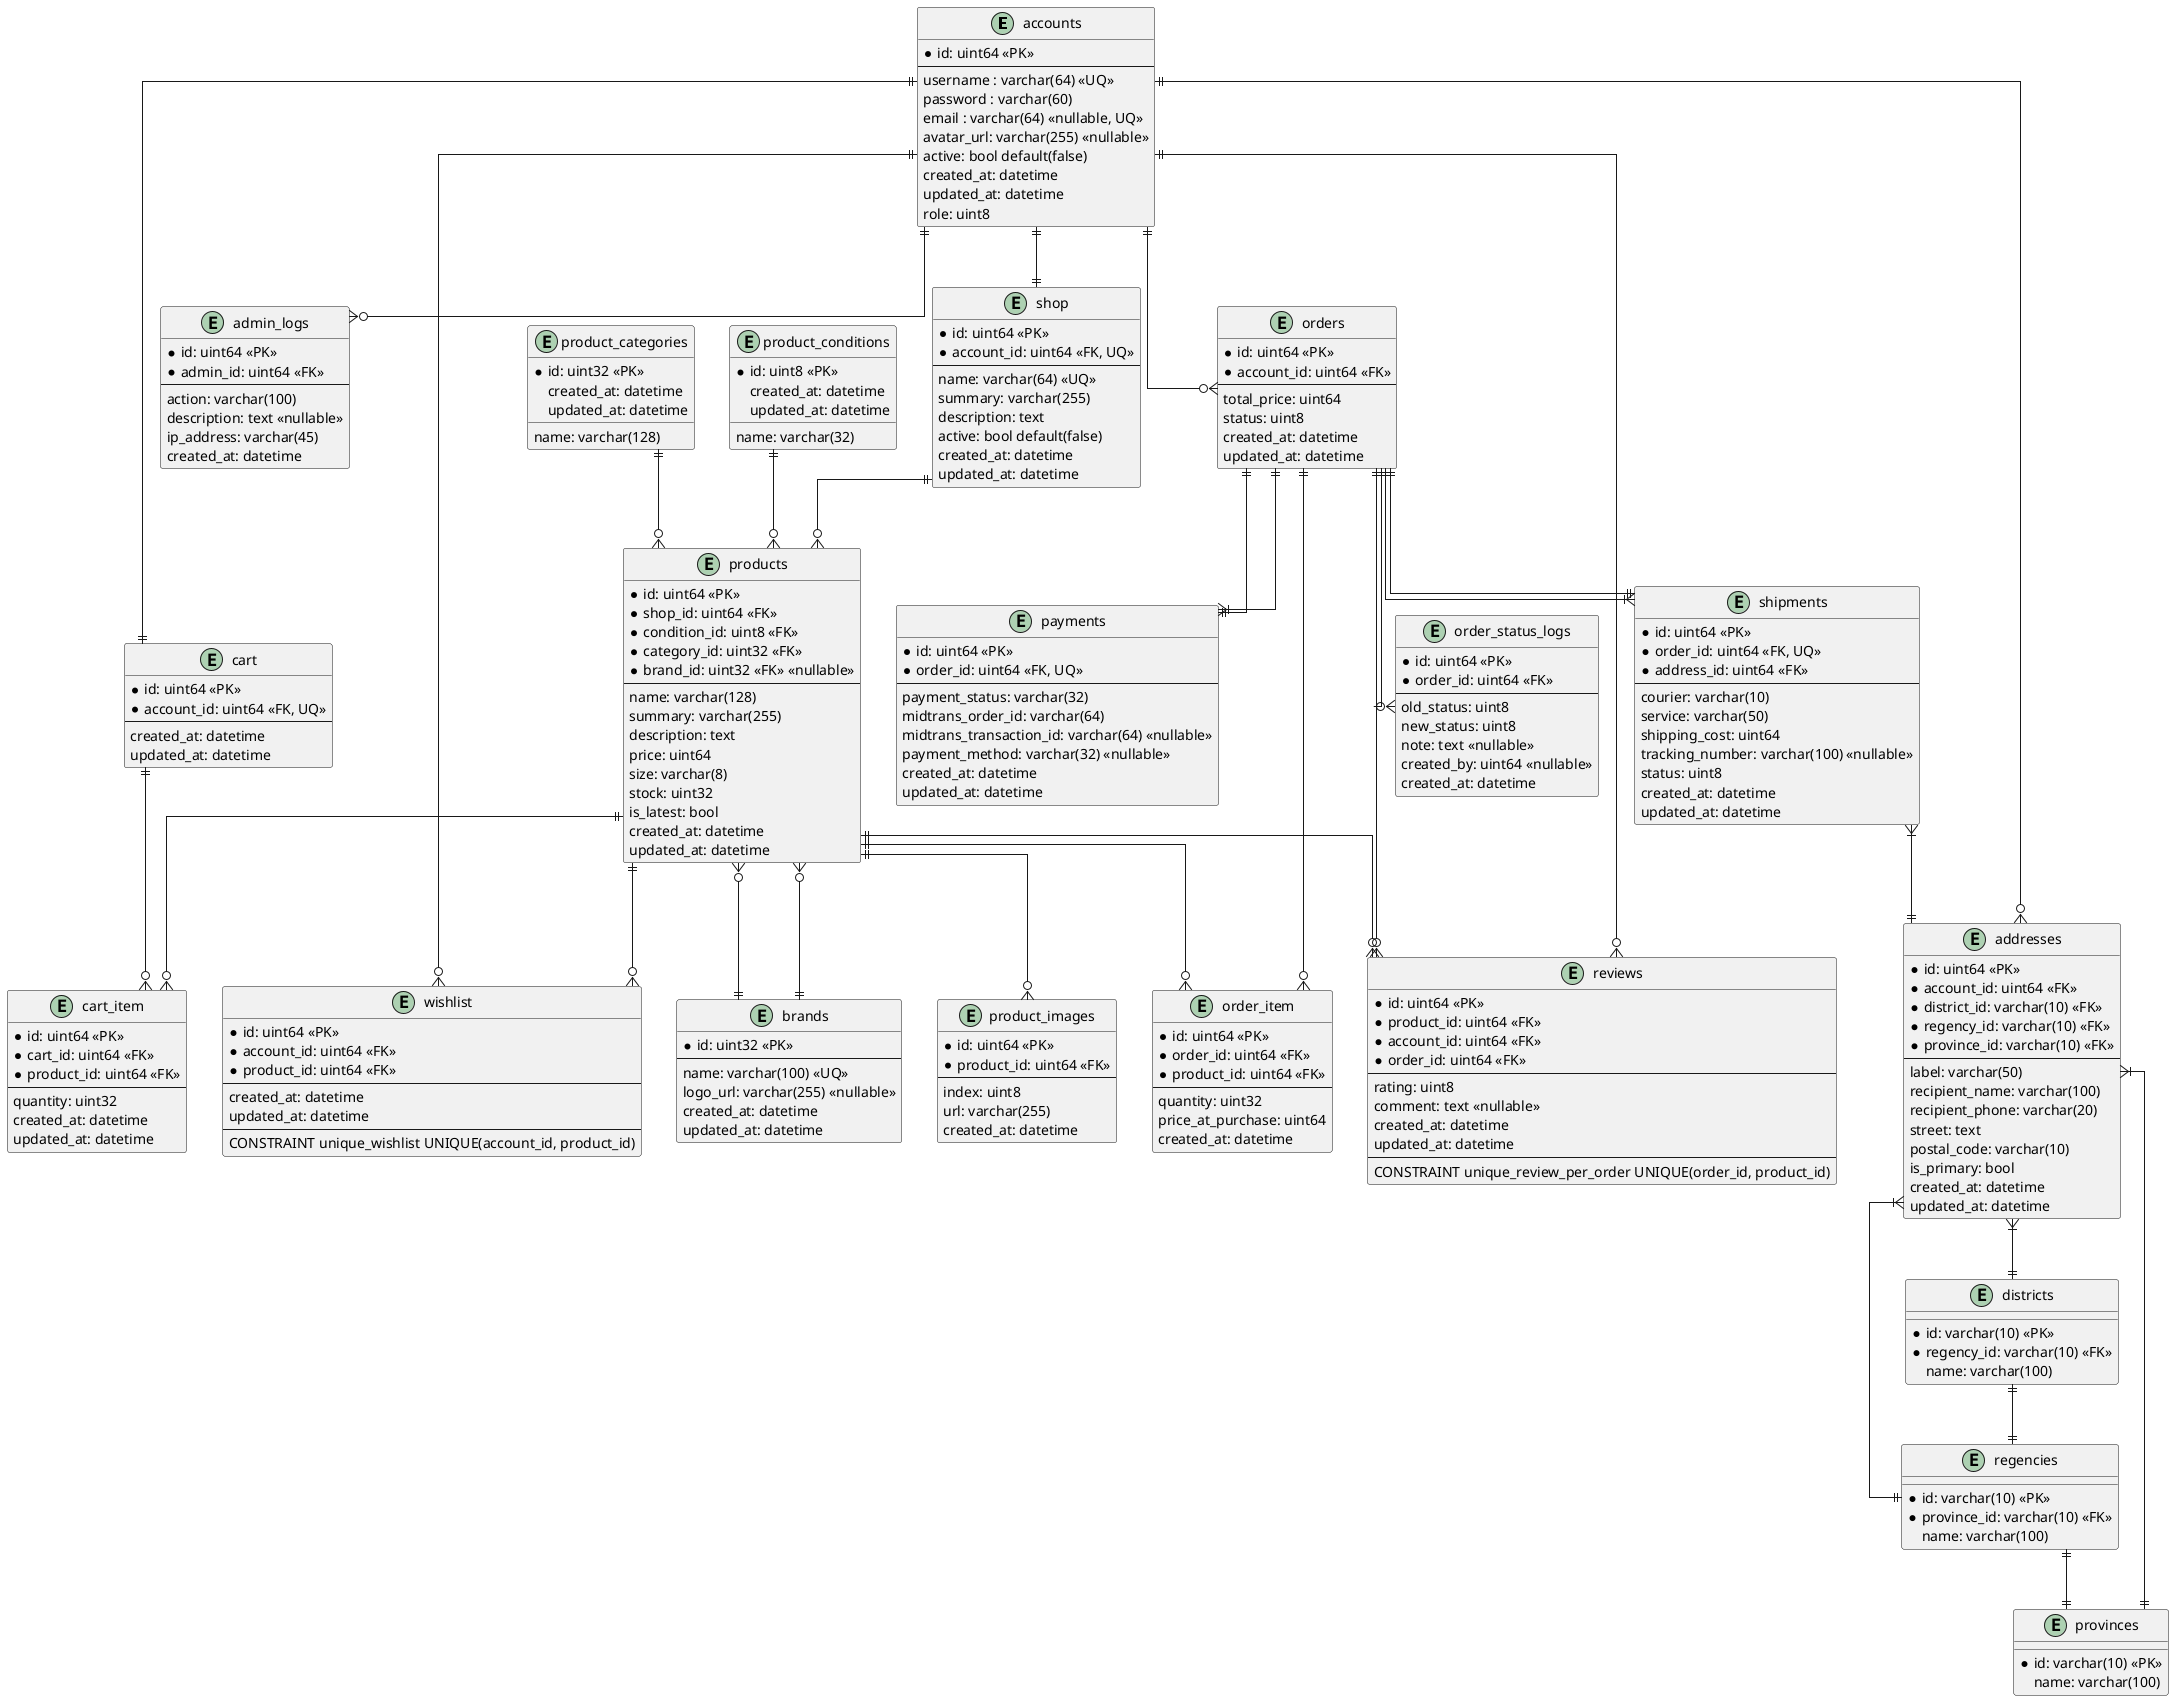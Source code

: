 @startuml
skinparam linetype ortho
skinparam shadowing false

entity "accounts" as accounts {
  *id: uint64 <<PK>>
  --
  username : varchar(64) <<UQ>>
  password : varchar(60)
  email : varchar(64) <<nullable, UQ>>
  avatar_url: varchar(255) <<nullable>>
  active: bool default(false)
  created_at: datetime
  updated_at: datetime
  role: uint8
}

entity "shop" as shop {
  *id: uint64 <<PK>>
  *account_id: uint64 <<FK, UQ>>
  --
  name: varchar(64) <<UQ>>
  summary: varchar(255)
  description: text
  active: bool default(false)
  created_at: datetime
  updated_at: datetime
}

entity "brands" as brands {
  *id: uint32 <<PK>>
  --
  name: varchar(100) <<UQ>>
  logo_url: varchar(255) <<nullable>>
  created_at: datetime
  updated_at: datetime
}

entity "product_conditions" as product_conditions {
  *id: uint8 <<PK>>
  name: varchar(32)
  created_at: datetime
  updated_at: datetime
}

entity "product_categories" as product_categories {
  *id: uint32 <<PK>>
  name: varchar(128)
  created_at: datetime
  updated_at: datetime
}

entity "products" as products {
  *id: uint64 <<PK>>
  *shop_id: uint64 <<FK>>
  *condition_id: uint8 <<FK>>
  *category_id: uint32 <<FK>>
  *brand_id: uint32 <<FK>> <<nullable>>
  --
  name: varchar(128)
  summary: varchar(255)
  description: text
  price: uint64
  size: varchar(8)
  stock: uint32
  is_latest: bool
  created_at: datetime
  updated_at: datetime
}

entity "product_images" as product_images {
  *id: uint64 <<PK>>
  *product_id: uint64 <<FK>>
  --
  index: uint8
  url: varchar(255)
  created_at: datetime
}

entity "reviews" as reviews {
  *id: uint64 <<PK>>
  *product_id: uint64 <<FK>>
  *account_id: uint64 <<FK>>
  *order_id: uint64 <<FK>>
  --
  rating: uint8
  comment: text <<nullable>>
  created_at: datetime
  updated_at: datetime
  --
  CONSTRAINT unique_review_per_order UNIQUE(order_id, product_id)
}

entity "cart" as cart {
  *id: uint64 <<PK>>
  *account_id: uint64 <<FK, UQ>>
  --
  created_at: datetime
  updated_at: datetime
}

entity "cart_item" as cart_item {
  *id: uint64 <<PK>>
  *cart_id: uint64 <<FK>>
  *product_id: uint64 <<FK>>
  --
  quantity: uint32
  created_at: datetime
  updated_at: datetime
}

entity "wishlist" as wishlist {
  *id: uint64 <<PK>>
  *account_id: uint64 <<FK>>
  *product_id: uint64 <<FK>>
  --
  created_at: datetime
  updated_at: datetime
  --
  CONSTRAINT unique_wishlist UNIQUE(account_id, product_id)
}

entity "orders" as orders {
  *id: uint64 <<PK>>
  *account_id: uint64 <<FK>>
  --
  total_price: uint64
  status: uint8
  created_at: datetime
  updated_at: datetime
}

entity "order_item" as order_item {
  *id: uint64 <<PK>>
  *order_id: uint64 <<FK>>
  *product_id: uint64 <<FK>>
  --
  quantity: uint32
  price_at_purchase: uint64
  created_at: datetime
}

entity "order_status_logs" as order_status_logs {
  *id: uint64 <<PK>>
  *order_id: uint64 <<FK>>
  --
  old_status: uint8
  new_status: uint8
  note: text <<nullable>>
  created_by: uint64 <<nullable>>
  created_at: datetime
}

entity "payments" as payments {
  *id: uint64 <<PK>>
  *order_id: uint64 <<FK, UQ>>
  --
  payment_status: varchar(32)
  midtrans_order_id: varchar(64)
  midtrans_transaction_id: varchar(64) <<nullable>>
  payment_method: varchar(32) <<nullable>>
  created_at: datetime
  updated_at: datetime
}

entity "provinces" as provinces {
  *id: varchar(10) <<PK>>
  name: varchar(100)
}

entity "regencies" as regencies {
  *id: varchar(10) <<PK>>
  *province_id: varchar(10) <<FK>>
  name: varchar(100)
}

entity "districts" as districts {
  *id: varchar(10) <<PK>>
  *regency_id: varchar(10) <<FK>>
  name: varchar(100)
}

entity "addresses" as addresses {
  *id: uint64 <<PK>>
  *account_id: uint64 <<FK>>
  *district_id: varchar(10) <<FK>>
  *regency_id: varchar(10) <<FK>>
  *province_id: varchar(10) <<FK>>
  --
  label: varchar(50)
  recipient_name: varchar(100)
  recipient_phone: varchar(20)
  street: text
  postal_code: varchar(10)
  is_primary: bool
  created_at: datetime
  updated_at: datetime
}

entity "shipments" as shipments {
  *id: uint64 <<PK>>
  *order_id: uint64 <<FK, UQ>>
  *address_id: uint64 <<FK>>
  --
  courier: varchar(10)
  service: varchar(50)
  shipping_cost: uint64
  tracking_number: varchar(100) <<nullable>>
  status: uint8
  created_at: datetime
  updated_at: datetime
}

entity "admin_logs" as admin_logs {
  *id: uint64 <<PK>>
  *admin_id: uint64 <<FK>>
  --
  action: varchar(100)
  description: text <<nullable>>
  ip_address: varchar(45)
  created_at: datetime
}

' === RELASI YANG DITAMBAHKAN ===
accounts ||--o{ reviews
accounts ||--o{ admin_logs

products ||--o{ reviews
products }o--|| brands

orders ||--o{ reviews
orders ||--o{ order_status_logs

brands ||--o{ products

' === RELASI YANG SUDAH ADA ===
accounts ||--|| shop
accounts ||--|| cart
accounts ||--o{ orders
accounts ||--o{ wishlist
accounts ||--o{ addresses

shop ||--o{ products

product_conditions ||--o{ products
product_categories ||--o{ products

products ||--o{ product_images
products ||--o{ cart_item
products ||--o{ wishlist
products ||--o{ order_item

cart ||--o{ cart_item

orders ||--o{ order_item
orders ||--|| payments
orders ||--|| shipments

payments }|--|| orders
shipments }|--|| orders
shipments }|--|| addresses

addresses }|--|| districts
addresses }|--|| regencies
addresses }|--|| provinces

districts ||--|| regencies
regencies ||--|| provinces

@enduml